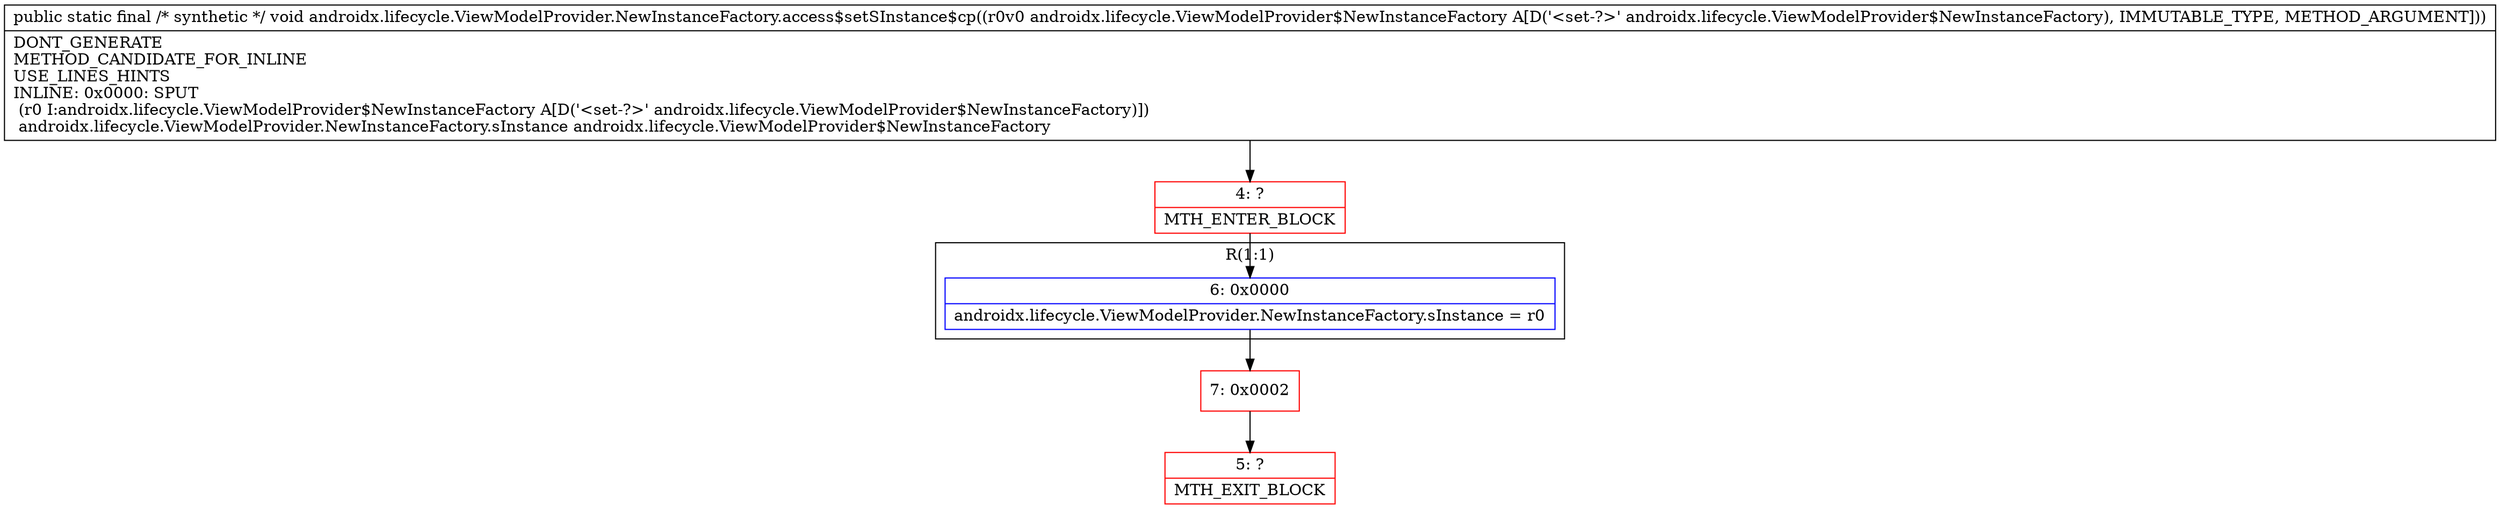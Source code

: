digraph "CFG forandroidx.lifecycle.ViewModelProvider.NewInstanceFactory.access$setSInstance$cp(Landroidx\/lifecycle\/ViewModelProvider$NewInstanceFactory;)V" {
subgraph cluster_Region_287880095 {
label = "R(1:1)";
node [shape=record,color=blue];
Node_6 [shape=record,label="{6\:\ 0x0000|androidx.lifecycle.ViewModelProvider.NewInstanceFactory.sInstance = r0\l}"];
}
Node_4 [shape=record,color=red,label="{4\:\ ?|MTH_ENTER_BLOCK\l}"];
Node_7 [shape=record,color=red,label="{7\:\ 0x0002}"];
Node_5 [shape=record,color=red,label="{5\:\ ?|MTH_EXIT_BLOCK\l}"];
MethodNode[shape=record,label="{public static final \/* synthetic *\/ void androidx.lifecycle.ViewModelProvider.NewInstanceFactory.access$setSInstance$cp((r0v0 androidx.lifecycle.ViewModelProvider$NewInstanceFactory A[D('\<set\-?\>' androidx.lifecycle.ViewModelProvider$NewInstanceFactory), IMMUTABLE_TYPE, METHOD_ARGUMENT]))  | DONT_GENERATE\lMETHOD_CANDIDATE_FOR_INLINE\lUSE_LINES_HINTS\lINLINE: 0x0000: SPUT  \l  (r0 I:androidx.lifecycle.ViewModelProvider$NewInstanceFactory A[D('\<set\-?\>' androidx.lifecycle.ViewModelProvider$NewInstanceFactory)])\l androidx.lifecycle.ViewModelProvider.NewInstanceFactory.sInstance androidx.lifecycle.ViewModelProvider$NewInstanceFactory\l}"];
MethodNode -> Node_4;Node_6 -> Node_7;
Node_4 -> Node_6;
Node_7 -> Node_5;
}

